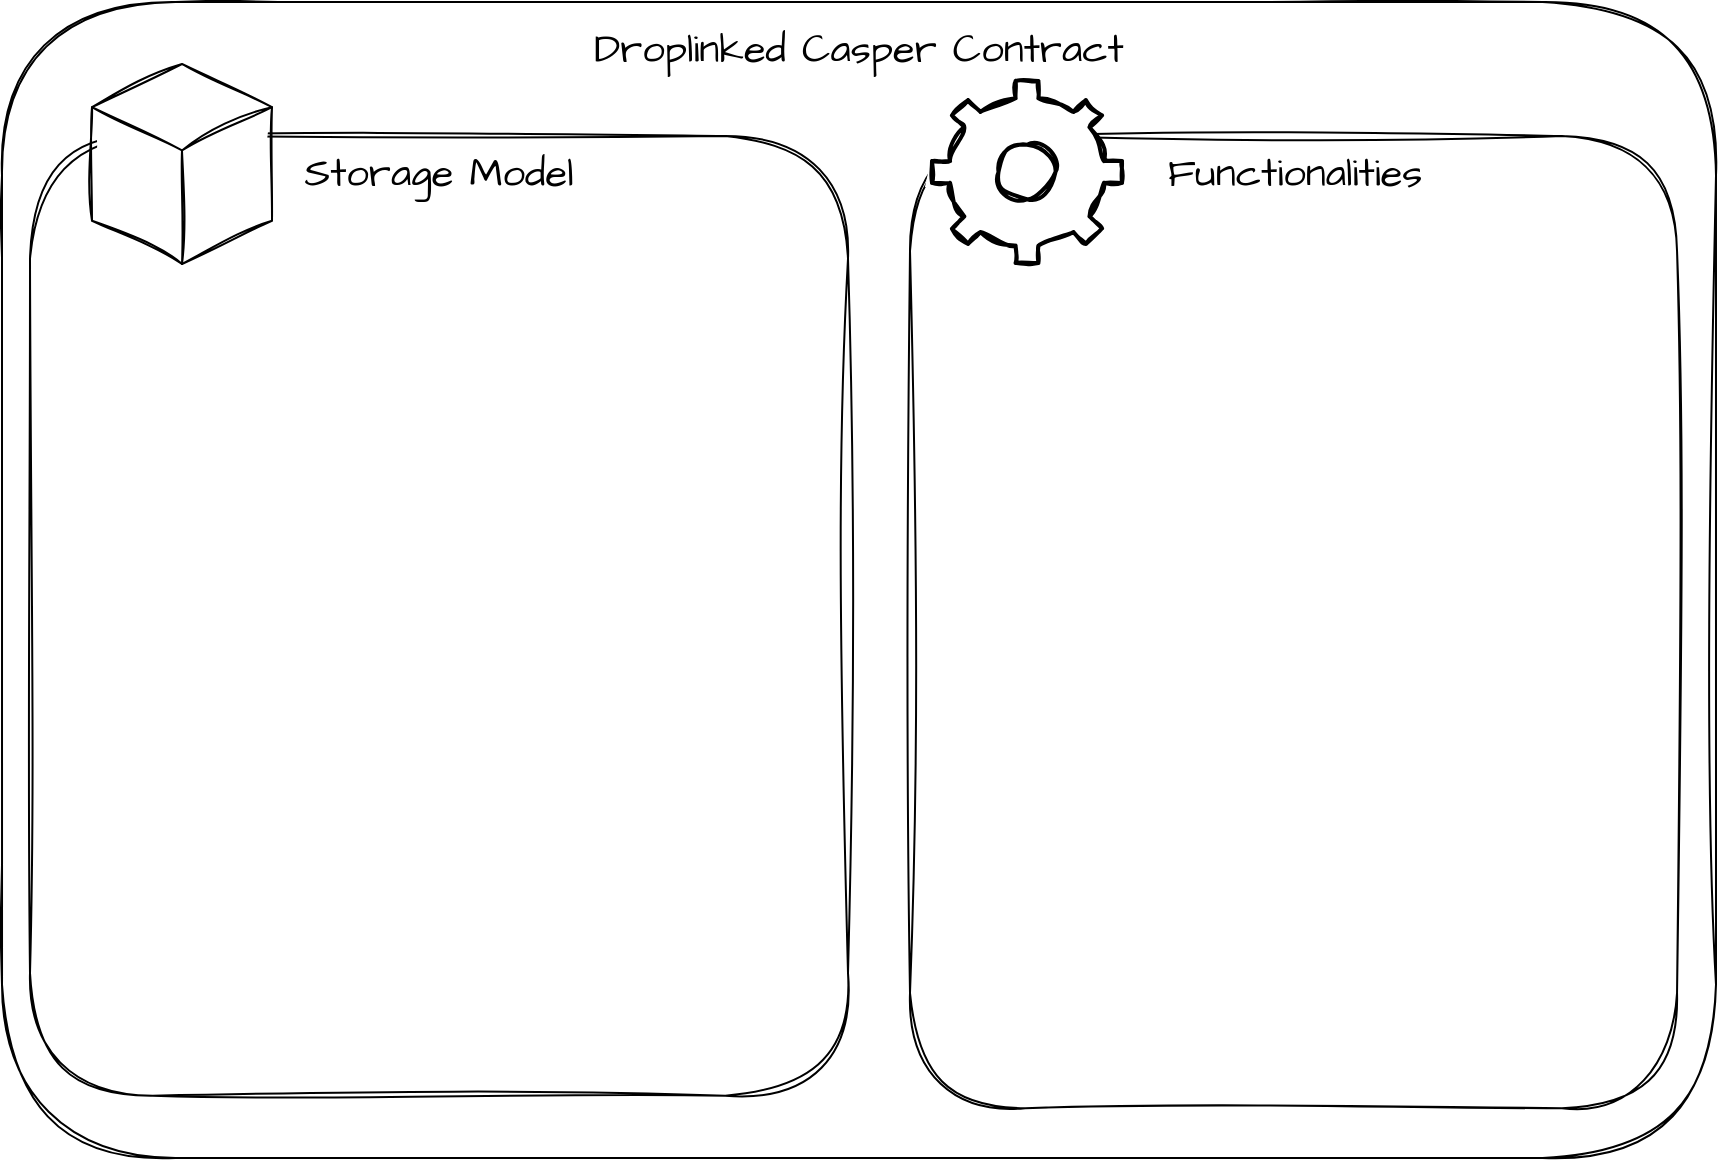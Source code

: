 <mxfile version="21.0.2" type="github">
  <diagram name="Page-1" id="DpBpgc7VSNTxRCPmi6Wm">
    <mxGraphModel dx="1195" dy="630" grid="0" gridSize="10" guides="1" tooltips="1" connect="1" arrows="1" fold="1" page="0" pageScale="1" pageWidth="827" pageHeight="1169" math="0" shadow="0">
      <root>
        <mxCell id="0" />
        <mxCell id="1" parent="0" />
        <mxCell id="tKAeM8FOo2cJ56iY8Boo-7" value="" style="group" vertex="1" connectable="0" parent="1">
          <mxGeometry x="19" y="232" width="857" height="578" as="geometry" />
        </mxCell>
        <mxCell id="tKAeM8FOo2cJ56iY8Boo-8" value="" style="group" vertex="1" connectable="0" parent="tKAeM8FOo2cJ56iY8Boo-7">
          <mxGeometry width="857" height="578" as="geometry" />
        </mxCell>
        <mxCell id="tKAeM8FOo2cJ56iY8Boo-2" value="&lt;div style=&quot;&quot;&gt;&lt;br&gt;&lt;/div&gt;" style="rounded=1;whiteSpace=wrap;html=1;sketch=1;hachureGap=4;jiggle=2;curveFitting=1;fontFamily=Architects Daughter;fontSource=https%3A%2F%2Ffonts.googleapis.com%2Fcss%3Ffamily%3DArchitects%2BDaughter;fontSize=20;align=center;" vertex="1" parent="tKAeM8FOo2cJ56iY8Boo-8">
          <mxGeometry width="857" height="578" as="geometry" />
        </mxCell>
        <mxCell id="tKAeM8FOo2cJ56iY8Boo-3" value="Droplinked Casper Contract" style="text;html=1;align=center;verticalAlign=middle;resizable=0;points=[];autosize=1;strokeColor=none;fillColor=none;fontSize=20;fontFamily=Architects Daughter;" vertex="1" parent="tKAeM8FOo2cJ56iY8Boo-8">
          <mxGeometry x="286.997" y="5.059" width="283" height="36" as="geometry" />
        </mxCell>
        <mxCell id="tKAeM8FOo2cJ56iY8Boo-6" value="" style="rounded=1;whiteSpace=wrap;html=1;sketch=1;hachureGap=4;jiggle=2;curveFitting=1;fontFamily=Architects Daughter;fontSource=https%3A%2F%2Ffonts.googleapis.com%2Fcss%3Ffamily%3DArchitects%2BDaughter;fontSize=20;" vertex="1" parent="tKAeM8FOo2cJ56iY8Boo-8">
          <mxGeometry x="14" y="66.995" width="409" height="479.854" as="geometry" />
        </mxCell>
        <mxCell id="tKAeM8FOo2cJ56iY8Boo-9" value="Storage Model" style="text;html=1;align=center;verticalAlign=middle;resizable=0;points=[];autosize=1;strokeColor=none;fillColor=none;fontSize=20;fontFamily=Architects Daughter;" vertex="1" parent="tKAeM8FOo2cJ56iY8Boo-8">
          <mxGeometry x="141.996" y="66.994" width="153" height="36" as="geometry" />
        </mxCell>
        <mxCell id="tKAeM8FOo2cJ56iY8Boo-10" value="" style="rounded=1;whiteSpace=wrap;html=1;sketch=1;hachureGap=4;jiggle=2;curveFitting=1;fontFamily=Architects Daughter;fontSource=https%3A%2F%2Ffonts.googleapis.com%2Fcss%3Ffamily%3DArchitects%2BDaughter;fontSize=20;" vertex="1" parent="tKAeM8FOo2cJ56iY8Boo-8">
          <mxGeometry x="454" y="66.995" width="383.52" height="486.076" as="geometry" />
        </mxCell>
        <mxCell id="tKAeM8FOo2cJ56iY8Boo-11" value="Functionalities" style="text;html=1;align=center;verticalAlign=middle;resizable=0;points=[];autosize=1;strokeColor=none;fillColor=none;fontSize=20;fontFamily=Architects Daughter;" vertex="1" parent="tKAeM8FOo2cJ56iY8Boo-8">
          <mxGeometry x="573.264" y="67.0" width="145" height="36" as="geometry" />
        </mxCell>
        <mxCell id="tKAeM8FOo2cJ56iY8Boo-13" value="" style="html=1;whiteSpace=wrap;shape=isoCube2;backgroundOutline=1;isoAngle=15;sketch=1;hachureGap=4;jiggle=2;curveFitting=1;fontFamily=Architects Daughter;fontSource=https%3A%2F%2Ffonts.googleapis.com%2Fcss%3Ffamily%3DArchitects%2BDaughter;fontSize=20;" vertex="1" parent="tKAeM8FOo2cJ56iY8Boo-8">
          <mxGeometry x="45" y="31" width="90" height="100" as="geometry" />
        </mxCell>
        <mxCell id="tKAeM8FOo2cJ56iY8Boo-15" value="" style="html=1;verticalLabelPosition=bottom;align=center;labelBackgroundColor=#ffffff;verticalAlign=top;strokeWidth=2;strokeColor=#000000;shadow=0;dashed=0;shape=mxgraph.ios7.icons.settings;sketch=1;hachureGap=4;jiggle=2;curveFitting=1;fontFamily=Architects Daughter;fontSource=https%3A%2F%2Ffonts.googleapis.com%2Fcss%3Ffamily%3DArchitects%2BDaughter;fontSize=20;" vertex="1" parent="tKAeM8FOo2cJ56iY8Boo-8">
          <mxGeometry x="465" y="39.49" width="95" height="91" as="geometry" />
        </mxCell>
      </root>
    </mxGraphModel>
  </diagram>
</mxfile>

